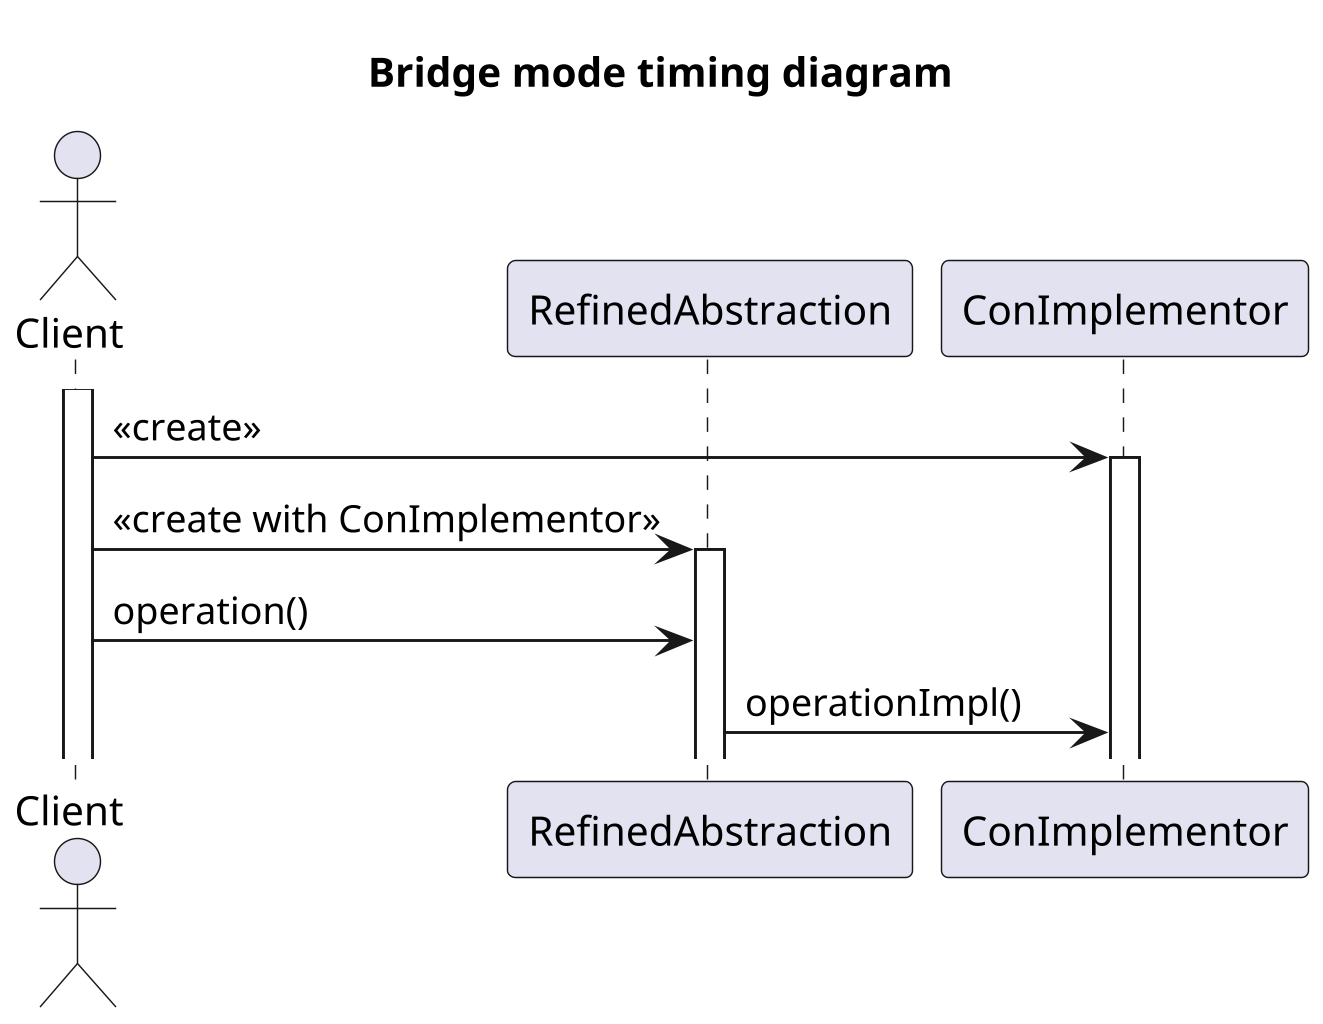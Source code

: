 @startuml
scale 1024 height
title Bridge mode timing diagram

actor Client
participant RefinedAbstraction
participant ConImplementor

activate Client
Client -> ConImplementor: <<create>>
activate ConImplementor
Client -> RefinedAbstraction: <<create with ConImplementor>>
activate RefinedAbstraction
Client -> RefinedAbstraction: operation()
RefinedAbstraction -> ConImplementor: operationImpl()
@enduml